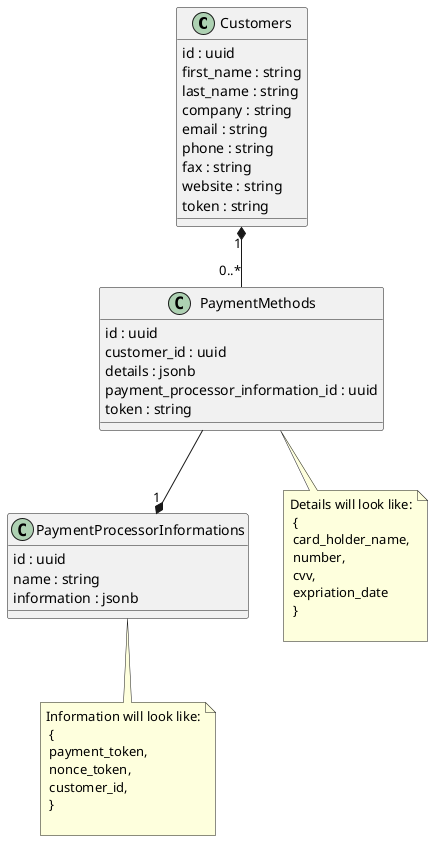 @startuml
class Customers {
  id : uuid
  first_name : string
  last_name : string
  company : string
  email : string
  phone : string
  fax : string
  website : string
  token : string
}

class PaymentMethods {
  id : uuid
  customer_id : uuid
  details : jsonb
  payment_processor_information_id : uuid
  token : string
}

class PaymentProcessorInformations {
  id : uuid
  name : string
  information : jsonb
}

note "Details will look like:\n {\n card_holder_name,\n number,\n cvv,\n expriation_date\n }\n" as details
note "Information will look like:\n {\n payment_token,\n nonce_token,\n customer_id,\n }\n" as information

Customers "1" *-- "0..*" PaymentMethods
PaymentMethods .. details
PaymentMethods --* "1" PaymentProcessorInformations
PaymentProcessorInformations .. information

@enduml
